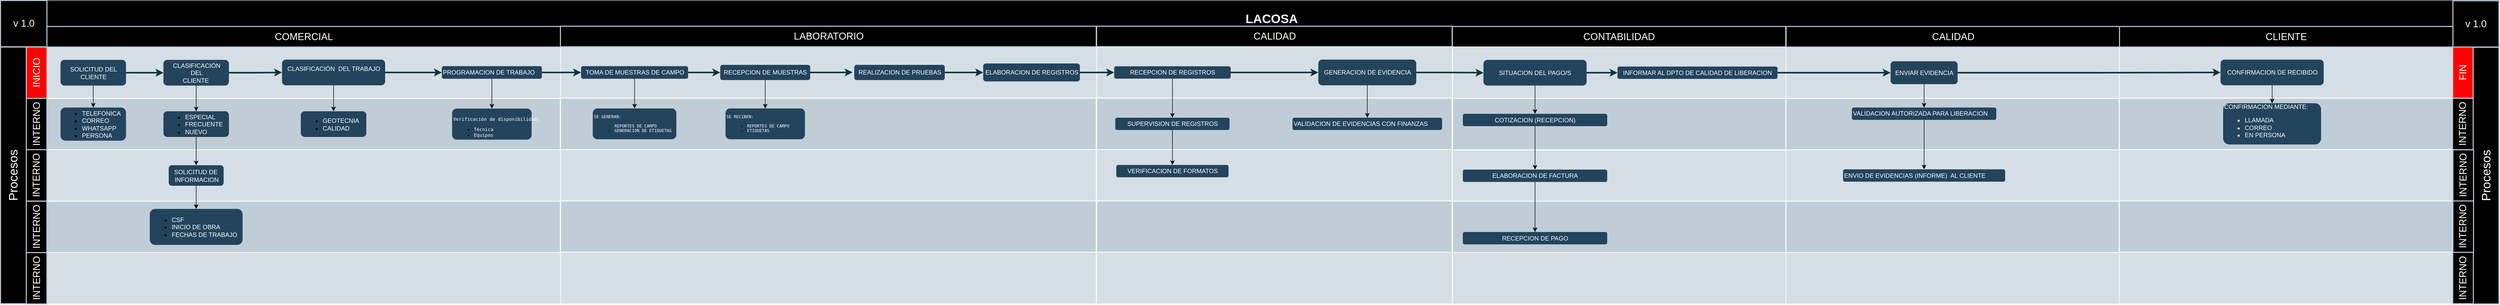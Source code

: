 <mxfile version="24.0.4" type="github">
  <diagram id="6a731a19-8d31-9384-78a2-239565b7b9f0" name="Page-1">
    <mxGraphModel dx="1434" dy="-55" grid="1" gridSize="10" guides="1" tooltips="1" connect="1" arrows="1" fold="1" page="1" pageScale="1" pageWidth="1169" pageHeight="827" background="none" math="0" shadow="0">
      <root>
        <mxCell id="0" />
        <mxCell id="1" parent="0" />
        <mxCell id="56" value="&lt;font color=&quot;#ffffff&quot;&gt;&lt;b&gt;LACOSA&lt;/b&gt;&lt;/font&gt;" style="strokeColor=#666666;fillColor=#000000;fontSize=24;strokeWidth=2;fontFamily=Helvetica;html=1;fontStyle=0;spacingBottom=8;spacingRight=0;spacingLeft=83;gradientColor=#000000;" parent="1" vertex="1">
          <mxGeometry x="154" y="840" width="4846" height="80" as="geometry" />
        </mxCell>
        <mxCell id="CCEBQAPcVM7Hi1YqzQTP-189" value="" style="group" parent="1" vertex="1" connectable="0">
          <mxGeometry x="2970" y="890.5" width="647.003" height="540" as="geometry" />
        </mxCell>
        <mxCell id="XTJKwg85AFcShDBnjpuE-149" value="CONTABILIDAD" style="strokeColor=#BAC8D3;fillColor=#000000;fontSize=19;strokeWidth=2;fontFamily=Helvetica;html=1;labelBackgroundColor=none;fontColor=#FFFFFF;" parent="CCEBQAPcVM7Hi1YqzQTP-189" vertex="1">
          <mxGeometry width="646.666" height="40" as="geometry" />
        </mxCell>
        <mxCell id="CCEBQAPcVM7Hi1YqzQTP-184" value="" style="strokeColor=#FFFFFF;fillColor=#BAC8D3;fontSize=18;strokeWidth=2;fontFamily=Helvetica;html=1;opacity=60;" parent="CCEBQAPcVM7Hi1YqzQTP-189" vertex="1">
          <mxGeometry x="0.003" y="240.5" width="647" height="100" as="geometry" />
        </mxCell>
        <mxCell id="CCEBQAPcVM7Hi1YqzQTP-185" value="" style="strokeColor=#FFFFFF;fillColor=#BAC8D3;fontSize=18;strokeWidth=2;fontFamily=Helvetica;html=1;opacity=90;" parent="CCEBQAPcVM7Hi1YqzQTP-189" vertex="1">
          <mxGeometry x="0.333" y="140" width="646.667" height="100" as="geometry" />
        </mxCell>
        <mxCell id="CCEBQAPcVM7Hi1YqzQTP-186" value="" style="strokeColor=#FFFFFF;fillColor=#BAC8D3;fontSize=18;strokeWidth=2;fontFamily=Helvetica;html=1;opacity=60;" parent="CCEBQAPcVM7Hi1YqzQTP-189" vertex="1">
          <mxGeometry x="0.333" y="40" width="646.667" height="100" as="geometry" />
        </mxCell>
        <mxCell id="CCEBQAPcVM7Hi1YqzQTP-187" value="" style="strokeColor=#FFFFFF;fillColor=#BAC8D3;fontSize=18;strokeWidth=2;fontFamily=Helvetica;html=1;opacity=90;" parent="CCEBQAPcVM7Hi1YqzQTP-189" vertex="1">
          <mxGeometry x="0.333" y="340" width="646.667" height="100" as="geometry" />
        </mxCell>
        <mxCell id="CCEBQAPcVM7Hi1YqzQTP-188" value="" style="strokeColor=#FFFFFF;fillColor=#BAC8D3;fontSize=18;strokeWidth=2;fontFamily=Helvetica;html=1;opacity=60;" parent="CCEBQAPcVM7Hi1YqzQTP-189" vertex="1">
          <mxGeometry x="0.333" y="440" width="646.667" height="100" as="geometry" />
        </mxCell>
        <mxCell id="XTJKwg85AFcShDBnjpuE-187" value="&lt;font color=&quot;#ffffff&quot;&gt;SITUACION DEL PAGO/S&lt;/font&gt;" style="rounded=1;fillColor=#23445D;strokeColor=none;strokeWidth=2;fontFamily=Helvetica;html=1;gradientColor=none;" parent="CCEBQAPcVM7Hi1YqzQTP-189" vertex="1">
          <mxGeometry x="60.33" y="65" width="200" height="50" as="geometry" />
        </mxCell>
        <mxCell id="XTJKwg85AFcShDBnjpuE-288" value="&lt;font color=&quot;#ffffff&quot;&gt;COTIZACION (RECEPCION)&lt;/font&gt;" style="rounded=1;fillColor=#23445D;strokeColor=none;strokeWidth=2;fontFamily=Helvetica;html=1;gradientColor=none;align=center;" parent="CCEBQAPcVM7Hi1YqzQTP-189" vertex="1">
          <mxGeometry x="20.33" y="170" width="280" height="24" as="geometry" />
        </mxCell>
        <mxCell id="XTJKwg85AFcShDBnjpuE-290" value="&lt;font color=&quot;#ffffff&quot;&gt;ELABORACION DE FACTURA&lt;/font&gt;" style="rounded=1;fillColor=#23445D;strokeColor=none;strokeWidth=2;fontFamily=Helvetica;html=1;gradientColor=none;align=center;" parent="CCEBQAPcVM7Hi1YqzQTP-189" vertex="1">
          <mxGeometry x="20.33" y="278.5" width="280" height="24" as="geometry" />
        </mxCell>
        <mxCell id="XTJKwg85AFcShDBnjpuE-293" value="&lt;font color=&quot;#ffffff&quot;&gt;RECEPCION DE PAGO&lt;/font&gt;" style="rounded=1;fillColor=#23445D;strokeColor=none;strokeWidth=2;fontFamily=Helvetica;html=1;gradientColor=none;align=center;" parent="CCEBQAPcVM7Hi1YqzQTP-189" vertex="1">
          <mxGeometry x="20.33" y="400" width="280" height="24" as="geometry" />
        </mxCell>
        <mxCell id="XTJKwg85AFcShDBnjpuE-296" value="&lt;font color=&quot;#ffffff&quot;&gt;INFORMAR AL DPTO DE CALIDAD DE LIBERACION&lt;/font&gt;" style="rounded=1;fillColor=#23445D;strokeColor=none;strokeWidth=2;fontFamily=Helvetica;html=1;gradientColor=none;align=center;" parent="CCEBQAPcVM7Hi1YqzQTP-189" vertex="1">
          <mxGeometry x="320.33" y="78" width="310.33" height="24" as="geometry" />
        </mxCell>
        <mxCell id="XTJKwg85AFcShDBnjpuE-289" value="" style="edgeStyle=orthogonalEdgeStyle;rounded=0;orthogonalLoop=1;jettySize=auto;html=1;" parent="CCEBQAPcVM7Hi1YqzQTP-189" source="XTJKwg85AFcShDBnjpuE-187" target="XTJKwg85AFcShDBnjpuE-288" edge="1">
          <mxGeometry relative="1" as="geometry" />
        </mxCell>
        <mxCell id="XTJKwg85AFcShDBnjpuE-291" value="" style="edgeStyle=orthogonalEdgeStyle;rounded=0;orthogonalLoop=1;jettySize=auto;html=1;" parent="CCEBQAPcVM7Hi1YqzQTP-189" source="XTJKwg85AFcShDBnjpuE-288" target="XTJKwg85AFcShDBnjpuE-290" edge="1">
          <mxGeometry relative="1" as="geometry" />
        </mxCell>
        <mxCell id="XTJKwg85AFcShDBnjpuE-295" value="" style="edgeStyle=orthogonalEdgeStyle;rounded=0;orthogonalLoop=1;jettySize=auto;html=1;" parent="CCEBQAPcVM7Hi1YqzQTP-189" source="XTJKwg85AFcShDBnjpuE-290" target="XTJKwg85AFcShDBnjpuE-293" edge="1">
          <mxGeometry relative="1" as="geometry" />
        </mxCell>
        <mxCell id="CCEBQAPcVM7Hi1YqzQTP-191" value="" style="edgeStyle=elbowEdgeStyle;elbow=horizontal;strokeWidth=3;strokeColor=#0C343D;fontFamily=Helvetica;html=1;exitX=1;exitY=0.5;exitDx=0;exitDy=0;entryX=0;entryY=0.5;entryDx=0;entryDy=0;" parent="CCEBQAPcVM7Hi1YqzQTP-189" source="XTJKwg85AFcShDBnjpuE-187" target="XTJKwg85AFcShDBnjpuE-296" edge="1">
          <mxGeometry x="-4500.554" y="-989.5" width="131.973" height="100" as="geometry">
            <mxPoint x="757.33" y="340.5" as="sourcePoint" />
            <mxPoint x="1057.33" y="340.5" as="targetPoint" />
          </mxGeometry>
        </mxCell>
        <mxCell id="CCEBQAPcVM7Hi1YqzQTP-172" value="" style="group" parent="1" vertex="1" connectable="0">
          <mxGeometry x="2280" y="890" width="690" height="540" as="geometry" />
        </mxCell>
        <mxCell id="143" value="CALIDAD" style="strokeColor=#BAC8D3;fillColor=#000000;fontSize=19;strokeWidth=2;fontFamily=Helvetica;html=1;labelBackgroundColor=none;fontColor=#FFFFFF;" parent="CCEBQAPcVM7Hi1YqzQTP-172" vertex="1">
          <mxGeometry width="689.642" height="40" as="geometry" />
        </mxCell>
        <mxCell id="CCEBQAPcVM7Hi1YqzQTP-167" value="" style="strokeColor=#FFFFFF;fillColor=#BAC8D3;fontSize=18;strokeWidth=2;fontFamily=Helvetica;html=1;opacity=60;" parent="CCEBQAPcVM7Hi1YqzQTP-172" vertex="1">
          <mxGeometry x="0.002" y="40" width="689.998" height="100" as="geometry" />
        </mxCell>
        <mxCell id="CCEBQAPcVM7Hi1YqzQTP-168" value="" style="strokeColor=#FFFFFF;fillColor=#BAC8D3;fontSize=18;strokeWidth=2;fontFamily=Helvetica;html=1;opacity=90;" parent="CCEBQAPcVM7Hi1YqzQTP-172" vertex="1">
          <mxGeometry x="0.002" y="140" width="689.642" height="100" as="geometry" />
        </mxCell>
        <mxCell id="CCEBQAPcVM7Hi1YqzQTP-169" value="" style="strokeColor=#FFFFFF;fillColor=#BAC8D3;fontSize=18;strokeWidth=2;fontFamily=Helvetica;html=1;opacity=60;" parent="CCEBQAPcVM7Hi1YqzQTP-172" vertex="1">
          <mxGeometry x="0.002" y="240" width="689.642" height="100" as="geometry" />
        </mxCell>
        <mxCell id="CCEBQAPcVM7Hi1YqzQTP-170" value="" style="strokeColor=#FFFFFF;fillColor=#BAC8D3;fontSize=18;strokeWidth=2;fontFamily=Helvetica;html=1;opacity=90;" parent="CCEBQAPcVM7Hi1YqzQTP-172" vertex="1">
          <mxGeometry x="0.002" y="340" width="689.642" height="100" as="geometry" />
        </mxCell>
        <mxCell id="CCEBQAPcVM7Hi1YqzQTP-171" value="" style="strokeColor=#FFFFFF;fillColor=#BAC8D3;fontSize=18;strokeWidth=2;fontFamily=Helvetica;html=1;opacity=60;" parent="CCEBQAPcVM7Hi1YqzQTP-172" vertex="1">
          <mxGeometry x="0.002" y="440" width="689.642" height="100" as="geometry" />
        </mxCell>
        <mxCell id="CCEBQAPcVM7Hi1YqzQTP-181" value="" style="edgeStyle=orthogonalEdgeStyle;rounded=0;orthogonalLoop=1;jettySize=auto;html=1;" parent="CCEBQAPcVM7Hi1YqzQTP-172" source="XTJKwg85AFcShDBnjpuE-276" target="XTJKwg85AFcShDBnjpuE-278" edge="1">
          <mxGeometry relative="1" as="geometry" />
        </mxCell>
        <mxCell id="XTJKwg85AFcShDBnjpuE-276" value="&lt;font color=&quot;#ffffff&quot;&gt;RECEPCION DE REGISTROS&lt;/font&gt;" style="rounded=1;fillColor=#23445D;strokeColor=none;strokeWidth=2;fontFamily=Helvetica;html=1;gradientColor=none;align=center;" parent="CCEBQAPcVM7Hi1YqzQTP-172" vertex="1">
          <mxGeometry x="34.06" y="78" width="225.94" height="24" as="geometry" />
        </mxCell>
        <mxCell id="CCEBQAPcVM7Hi1YqzQTP-182" value="" style="edgeStyle=orthogonalEdgeStyle;rounded=0;orthogonalLoop=1;jettySize=auto;html=1;" parent="CCEBQAPcVM7Hi1YqzQTP-172" source="XTJKwg85AFcShDBnjpuE-278" target="XTJKwg85AFcShDBnjpuE-281" edge="1">
          <mxGeometry relative="1" as="geometry" />
        </mxCell>
        <mxCell id="XTJKwg85AFcShDBnjpuE-278" value="&lt;font color=&quot;#ffffff&quot;&gt;SUPERVISION DE REGISTROS&lt;/font&gt;" style="rounded=1;fillColor=#23445D;strokeColor=none;strokeWidth=2;fontFamily=Helvetica;html=1;gradientColor=none;align=center;" parent="CCEBQAPcVM7Hi1YqzQTP-172" vertex="1">
          <mxGeometry x="36.24" y="178" width="221.57" height="24" as="geometry" />
        </mxCell>
        <mxCell id="XTJKwg85AFcShDBnjpuE-281" value="&lt;font color=&quot;#ffffff&quot;&gt;VERIFICACION DE FORMATOS&lt;/font&gt;" style="rounded=1;fillColor=#23445D;strokeColor=none;strokeWidth=2;fontFamily=Helvetica;html=1;gradientColor=none;align=center;" parent="CCEBQAPcVM7Hi1YqzQTP-172" vertex="1">
          <mxGeometry x="38.16" y="270" width="217.74" height="24" as="geometry" />
        </mxCell>
        <mxCell id="CCEBQAPcVM7Hi1YqzQTP-179" value="" style="edgeStyle=orthogonalEdgeStyle;rounded=0;orthogonalLoop=1;jettySize=auto;html=1;" parent="CCEBQAPcVM7Hi1YqzQTP-172" source="XTJKwg85AFcShDBnjpuE-186" target="XTJKwg85AFcShDBnjpuE-287" edge="1">
          <mxGeometry relative="1" as="geometry" />
        </mxCell>
        <mxCell id="XTJKwg85AFcShDBnjpuE-186" value="&lt;font color=&quot;#ffffff&quot;&gt;GENERACION DE EVIDENCIA&lt;/font&gt;" style="rounded=1;fillColor=#23445D;strokeColor=none;strokeWidth=2;fontFamily=Helvetica;html=1;gradientColor=none;" parent="CCEBQAPcVM7Hi1YqzQTP-172" vertex="1">
          <mxGeometry x="430" y="65" width="190" height="50" as="geometry" />
        </mxCell>
        <mxCell id="XTJKwg85AFcShDBnjpuE-287" value="&lt;font color=&quot;#ffffff&quot;&gt;VALIDACION DE EVIDENCIAS CON FINANZAS&lt;/font&gt;" style="rounded=1;fillColor=#23445D;strokeColor=none;strokeWidth=2;fontFamily=Helvetica;html=1;gradientColor=none;align=left;" parent="CCEBQAPcVM7Hi1YqzQTP-172" vertex="1">
          <mxGeometry x="380" y="178" width="290" height="24" as="geometry" />
        </mxCell>
        <mxCell id="CCEBQAPcVM7Hi1YqzQTP-183" value="" style="edgeStyle=elbowEdgeStyle;elbow=horizontal;strokeWidth=3;strokeColor=#0C343D;fontFamily=Helvetica;html=1;entryX=0;entryY=0.5;entryDx=0;entryDy=0;exitX=1;exitY=0.5;exitDx=0;exitDy=0;" parent="CCEBQAPcVM7Hi1YqzQTP-172" source="XTJKwg85AFcShDBnjpuE-276" target="XTJKwg85AFcShDBnjpuE-186" edge="1">
          <mxGeometry x="-2761.551" y="-1840.5" width="131.973" height="100" as="geometry">
            <mxPoint x="-160" y="320" as="sourcePoint" />
            <mxPoint x="-50" y="320" as="targetPoint" />
          </mxGeometry>
        </mxCell>
        <mxCell id="CCEBQAPcVM7Hi1YqzQTP-153" value="" style="group" parent="1" vertex="1" connectable="0">
          <mxGeometry x="1240" y="890" width="1050" height="540" as="geometry" />
        </mxCell>
        <mxCell id="75" value="" style="strokeColor=#FFFFFF;fillColor=#BAC8D3;fontSize=18;strokeWidth=2;fontFamily=Helvetica;html=1;opacity=60;" parent="CCEBQAPcVM7Hi1YqzQTP-153" vertex="1">
          <mxGeometry x="0.002" y="40" width="1039.862" height="100" as="geometry" />
        </mxCell>
        <mxCell id="76" value="" style="strokeColor=#FFFFFF;fillColor=#BAC8D3;fontSize=18;strokeWidth=2;fontFamily=Helvetica;html=1;opacity=90;" parent="CCEBQAPcVM7Hi1YqzQTP-153" vertex="1">
          <mxGeometry x="0.002" y="140" width="1039.326" height="100" as="geometry" />
        </mxCell>
        <mxCell id="77" value="" style="strokeColor=#FFFFFF;fillColor=#BAC8D3;fontSize=18;strokeWidth=2;fontFamily=Helvetica;html=1;opacity=60;" parent="CCEBQAPcVM7Hi1YqzQTP-153" vertex="1">
          <mxGeometry x="0.002" y="240" width="1039.326" height="100" as="geometry" />
        </mxCell>
        <mxCell id="78" value="" style="strokeColor=#FFFFFF;fillColor=#BAC8D3;fontSize=18;strokeWidth=2;fontFamily=Helvetica;html=1;opacity=90;" parent="CCEBQAPcVM7Hi1YqzQTP-153" vertex="1">
          <mxGeometry x="0.002" y="340" width="1039.326" height="100" as="geometry" />
        </mxCell>
        <mxCell id="79" value="" style="strokeColor=#FFFFFF;fillColor=#BAC8D3;fontSize=18;strokeWidth=2;fontFamily=Helvetica;html=1;opacity=60;" parent="CCEBQAPcVM7Hi1YqzQTP-153" vertex="1">
          <mxGeometry x="0.002" y="440" width="1039.326" height="100" as="geometry" />
        </mxCell>
        <mxCell id="142" value="LABORATORIO" style="strokeColor=#BAC8D3;fillColor=#000000;fontSize=19;strokeWidth=2;fontFamily=Helvetica;html=1;labelBackgroundColor=none;fontColor=#FFFFFF;" parent="CCEBQAPcVM7Hi1YqzQTP-153" vertex="1">
          <mxGeometry width="1039.324" height="40" as="geometry" />
        </mxCell>
        <mxCell id="XTJKwg85AFcShDBnjpuE-185" value="&lt;font color=&quot;#ffffff&quot;&gt;ELABORACION DE REGISTROS&lt;/font&gt;" style="rounded=1;fillColor=#23445D;strokeColor=none;strokeWidth=2;fontFamily=Helvetica;html=1;gradientColor=none;" parent="CCEBQAPcVM7Hi1YqzQTP-153" vertex="1">
          <mxGeometry x="820" y="72.5" width="187.52" height="35" as="geometry" />
        </mxCell>
        <mxCell id="XTJKwg85AFcShDBnjpuE-256" value="&lt;font color=&quot;#ffffff&quot;&gt;TOMA DE MUESTRAS DE CAMPO&lt;/font&gt;" style="rounded=1;fillColor=#23445D;strokeColor=none;strokeWidth=2;fontFamily=Helvetica;html=1;gradientColor=none;align=center;" parent="CCEBQAPcVM7Hi1YqzQTP-153" vertex="1">
          <mxGeometry x="40" y="77.75" width="207.59" height="24.5" as="geometry" />
        </mxCell>
        <mxCell id="XTJKwg85AFcShDBnjpuE-258" value="&lt;pre style=&quot;font-size: 8px;&quot;&gt;&lt;div&gt;&lt;font color=&quot;#ffffff&quot;&gt;SE GENERAN:&lt;/font&gt;&lt;/div&gt;&lt;ul&gt;&lt;li&gt;&lt;font color=&quot;#ffffff&quot;&gt;REPORTES DE CAMPO&lt;/font&gt;&lt;/li&gt;&lt;li&gt;&lt;font color=&quot;#ffffff&quot;&gt;GENERACION DE ETIQUETAS&lt;/font&gt;&lt;/li&gt;&lt;/ul&gt;&lt;/pre&gt;" style="rounded=1;fillColor=#23445D;strokeColor=none;strokeWidth=2;fontFamily=Helvetica;html=1;gradientColor=none;align=left;" parent="CCEBQAPcVM7Hi1YqzQTP-153" vertex="1">
          <mxGeometry x="62.71" y="160" width="162.16" height="60" as="geometry" />
        </mxCell>
        <mxCell id="XTJKwg85AFcShDBnjpuE-269" value="" style="edgeStyle=orthogonalEdgeStyle;rounded=0;orthogonalLoop=1;jettySize=auto;html=1;" parent="CCEBQAPcVM7Hi1YqzQTP-153" source="XTJKwg85AFcShDBnjpuE-256" target="XTJKwg85AFcShDBnjpuE-258" edge="1">
          <mxGeometry relative="1" as="geometry" />
        </mxCell>
        <mxCell id="CCEBQAPcVM7Hi1YqzQTP-160" value="" style="edgeStyle=orthogonalEdgeStyle;rounded=0;orthogonalLoop=1;jettySize=auto;html=1;entryX=0.5;entryY=0;entryDx=0;entryDy=0;" parent="CCEBQAPcVM7Hi1YqzQTP-153" source="XTJKwg85AFcShDBnjpuE-272" target="CCEBQAPcVM7Hi1YqzQTP-165" edge="1">
          <mxGeometry relative="1" as="geometry">
            <mxPoint x="334.066" y="180" as="targetPoint" />
          </mxGeometry>
        </mxCell>
        <mxCell id="XTJKwg85AFcShDBnjpuE-272" value="&lt;font color=&quot;#ffffff&quot;&gt;RECEPCION DE MUESTRAS&lt;/font&gt;" style="rounded=1;fillColor=#23445D;strokeColor=none;strokeWidth=2;fontFamily=Helvetica;html=1;gradientColor=none;align=center;" parent="CCEBQAPcVM7Hi1YqzQTP-153" vertex="1">
          <mxGeometry x="310" y="75.25" width="174.46" height="29.5" as="geometry" />
        </mxCell>
        <mxCell id="CCEBQAPcVM7Hi1YqzQTP-157" value="" style="edgeStyle=elbowEdgeStyle;elbow=horizontal;strokeWidth=3;strokeColor=#0C343D;fontFamily=Helvetica;html=1;entryX=0;entryY=0.5;entryDx=0;entryDy=0;exitX=1;exitY=0.5;exitDx=0;exitDy=0;" parent="CCEBQAPcVM7Hi1YqzQTP-153" source="XTJKwg85AFcShDBnjpuE-256" target="XTJKwg85AFcShDBnjpuE-272" edge="1">
          <mxGeometry x="-2131.164" y="-1840.5" width="163.373" height="100" as="geometry">
            <mxPoint x="235.207" y="120" as="sourcePoint" />
            <mxPoint x="371.38" y="120" as="targetPoint" />
          </mxGeometry>
        </mxCell>
        <mxCell id="CCEBQAPcVM7Hi1YqzQTP-159" value="&lt;font color=&quot;#ffffff&quot;&gt;REALIZACION DE PRUEBAS&lt;/font&gt;" style="rounded=1;fillColor=#23445D;strokeColor=none;strokeWidth=2;fontFamily=Helvetica;html=1;gradientColor=none;align=center;" parent="CCEBQAPcVM7Hi1YqzQTP-153" vertex="1">
          <mxGeometry x="570" y="75.25" width="175.49" height="29.5" as="geometry" />
        </mxCell>
        <mxCell id="CCEBQAPcVM7Hi1YqzQTP-163" value="" style="edgeStyle=elbowEdgeStyle;elbow=horizontal;strokeWidth=3;strokeColor=#0C343D;fontFamily=Helvetica;html=1;exitX=1;exitY=0.5;exitDx=0;exitDy=0;entryX=-0.019;entryY=0.496;entryDx=0;entryDy=0;entryPerimeter=0;" parent="CCEBQAPcVM7Hi1YqzQTP-153" source="XTJKwg85AFcShDBnjpuE-272" target="CCEBQAPcVM7Hi1YqzQTP-159" edge="1">
          <mxGeometry x="-2424.889" y="-2730.5" width="108.058" height="100" as="geometry">
            <mxPoint x="438.798" y="115" as="sourcePoint" />
            <mxPoint x="484.65" y="115" as="targetPoint" />
          </mxGeometry>
        </mxCell>
        <mxCell id="CCEBQAPcVM7Hi1YqzQTP-164" value="" style="edgeStyle=elbowEdgeStyle;elbow=horizontal;strokeWidth=3;strokeColor=#0C343D;fontFamily=Helvetica;html=1;exitX=1;exitY=0.5;exitDx=0;exitDy=0;entryX=0;entryY=0.5;entryDx=0;entryDy=0;" parent="CCEBQAPcVM7Hi1YqzQTP-153" source="CCEBQAPcVM7Hi1YqzQTP-159" target="XTJKwg85AFcShDBnjpuE-185" edge="1">
          <mxGeometry x="-2424.889" y="-2730.5" width="108.058" height="100" as="geometry">
            <mxPoint x="843.354" y="269.72" as="sourcePoint" />
            <mxPoint x="655.032" y="90" as="targetPoint" />
          </mxGeometry>
        </mxCell>
        <mxCell id="CCEBQAPcVM7Hi1YqzQTP-165" value="&lt;pre style=&quot;font-size: 8px;&quot;&gt;&lt;div&gt;&lt;font color=&quot;#ffffff&quot;&gt;SE RECIBEN:&lt;/font&gt;&lt;/div&gt;&lt;ul&gt;&lt;li&gt;&lt;font color=&quot;#ffffff&quot;&gt;REPORTES DE CAMPO&lt;/font&gt;&lt;/li&gt;&lt;li&gt;&lt;font color=&quot;#ffffff&quot;&gt;ETIQUETAS&lt;/font&gt;&lt;/li&gt;&lt;/ul&gt;&lt;/pre&gt;" style="rounded=1;fillColor=#23445D;strokeColor=none;strokeWidth=2;fontFamily=Helvetica;html=1;gradientColor=none;align=left;" parent="CCEBQAPcVM7Hi1YqzQTP-153" vertex="1">
          <mxGeometry x="320.22" y="160" width="154.02" height="60" as="geometry" />
        </mxCell>
        <mxCell id="CCEBQAPcVM7Hi1YqzQTP-144" value="" style="group" parent="1" vertex="1" connectable="0">
          <mxGeometry x="244" y="890.5" width="996" height="540" as="geometry" />
        </mxCell>
        <mxCell id="68" value="" style="strokeColor=#FFFFFF;fillColor=#BAC8D3;fontSize=18;strokeWidth=2;fontFamily=Helvetica;html=1;opacity=60;" parent="CCEBQAPcVM7Hi1YqzQTP-144" vertex="1">
          <mxGeometry y="40" width="996" height="100" as="geometry" />
        </mxCell>
        <mxCell id="69" value="" style="strokeColor=#FFFFFF;fillColor=#BAC8D3;fontSize=18;strokeWidth=2;fontFamily=Helvetica;html=1;opacity=90;" parent="CCEBQAPcVM7Hi1YqzQTP-144" vertex="1">
          <mxGeometry y="140" width="996" height="100" as="geometry" />
        </mxCell>
        <mxCell id="70" value="" style="strokeColor=#FFFFFF;fillColor=#BAC8D3;fontSize=18;strokeWidth=2;fontFamily=Helvetica;html=1;opacity=60;" parent="CCEBQAPcVM7Hi1YqzQTP-144" vertex="1">
          <mxGeometry y="240" width="996" height="100" as="geometry" />
        </mxCell>
        <mxCell id="71" value="" style="strokeColor=#FFFFFF;fillColor=#BAC8D3;fontSize=18;strokeWidth=2;fontFamily=Helvetica;html=1;opacity=90;" parent="CCEBQAPcVM7Hi1YqzQTP-144" vertex="1">
          <mxGeometry y="340" width="996" height="100" as="geometry" />
        </mxCell>
        <mxCell id="72" value="" style="strokeColor=#FFFFFF;fillColor=#BAC8D3;fontSize=18;strokeWidth=2;fontFamily=Helvetica;html=1;opacity=60;" parent="CCEBQAPcVM7Hi1YqzQTP-144" vertex="1">
          <mxGeometry y="440" width="996" height="100" as="geometry" />
        </mxCell>
        <mxCell id="141" value="COMERCIAL" style="strokeColor=#BAC8D3;fillColor=#000000;fontSize=19;strokeWidth=2;fontFamily=Helvetica;html=1;labelBackgroundColor=none;fontColor=#FFFFFF;fillStyle=solid;" parent="CCEBQAPcVM7Hi1YqzQTP-144" vertex="1">
          <mxGeometry width="995.998" height="40" as="geometry" />
        </mxCell>
        <mxCell id="CCEBQAPcVM7Hi1YqzQTP-152" value="" style="edgeStyle=orthogonalEdgeStyle;rounded=0;orthogonalLoop=1;jettySize=auto;html=1;" parent="CCEBQAPcVM7Hi1YqzQTP-144" source="XTJKwg85AFcShDBnjpuE-250" target="XTJKwg85AFcShDBnjpuE-252" edge="1">
          <mxGeometry relative="1" as="geometry" />
        </mxCell>
        <mxCell id="XTJKwg85AFcShDBnjpuE-250" value="&lt;font color=&quot;#ffffff&quot;&gt;PROGRAMACION DE TRABAJO&lt;/font&gt;" style="rounded=1;fillColor=#23445D;strokeColor=none;strokeWidth=2;fontFamily=Helvetica;html=1;gradientColor=none;align=left;" parent="CCEBQAPcVM7Hi1YqzQTP-144" vertex="1">
          <mxGeometry x="766" y="77.25" width="194" height="24.5" as="geometry" />
        </mxCell>
        <mxCell id="XTJKwg85AFcShDBnjpuE-252" value="&lt;pre style=&quot;font-size: 9px;&quot;&gt;&lt;span style=&quot;color: rgb(255, 255, 255); background-color: initial;&quot;&gt;&lt;font style=&quot;font-size: 9px;&quot;&gt;&lt;br&gt;&lt;/font&gt;&lt;/span&gt;&lt;font style=&quot;font-size: 9px;&quot;&gt;&lt;span style=&quot;color: rgb(255, 255, 255); background-color: initial;&quot;&gt;Verificación de disponibilidad:&lt;/span&gt;&lt;/font&gt;&lt;ul style=&quot;&quot;&gt;&lt;li style=&quot;&quot;&gt;&lt;font style=&quot;font-size: 9px;&quot; color=&quot;#ffffff&quot;&gt;Técnica&lt;/font&gt;&lt;/li&gt;&lt;li style=&quot;&quot;&gt;&lt;font style=&quot;font-size: 9px;&quot; color=&quot;#ffffff&quot;&gt;Equipos&lt;/font&gt;&lt;/li&gt;&lt;/ul&gt;&lt;/pre&gt;" style="rounded=1;fillColor=#23445D;strokeColor=none;strokeWidth=2;fontFamily=Helvetica;html=1;gradientColor=none;align=left;" parent="CCEBQAPcVM7Hi1YqzQTP-144" vertex="1">
          <mxGeometry x="785.87" y="159.75" width="154.25" height="60.5" as="geometry" />
        </mxCell>
        <mxCell id="CCEBQAPcVM7Hi1YqzQTP-150" value="" style="edgeStyle=orthogonalEdgeStyle;rounded=0;orthogonalLoop=1;jettySize=auto;html=1;" parent="CCEBQAPcVM7Hi1YqzQTP-144" source="XTJKwg85AFcShDBnjpuE-174" target="CCEBQAPcVM7Hi1YqzQTP-149" edge="1">
          <mxGeometry relative="1" as="geometry" />
        </mxCell>
        <mxCell id="XTJKwg85AFcShDBnjpuE-174" value="&lt;font color=&quot;#ffffff&quot;&gt;CLASIFICACIÓN&amp;nbsp; DEL TRABAJO&lt;br&gt;&lt;br&gt;&lt;/font&gt;" style="rounded=1;fillColor=#23445D;strokeColor=none;strokeWidth=2;fontFamily=Helvetica;html=1;gradientColor=none;" parent="CCEBQAPcVM7Hi1YqzQTP-144" vertex="1">
          <mxGeometry x="456" y="64.5" width="200" height="50" as="geometry" />
        </mxCell>
        <mxCell id="CCEBQAPcVM7Hi1YqzQTP-147" value="" style="edgeStyle=elbowEdgeStyle;elbow=horizontal;strokeWidth=3;strokeColor=#0C343D;fontFamily=Helvetica;html=1;entryX=0;entryY=0.5;entryDx=0;entryDy=0;exitX=1;exitY=0.5;exitDx=0;exitDy=0;" parent="CCEBQAPcVM7Hi1YqzQTP-144" source="XTJKwg85AFcShDBnjpuE-174" target="XTJKwg85AFcShDBnjpuE-250" edge="1">
          <mxGeometry x="-237.551" y="-60" width="131.973" height="100" as="geometry">
            <mxPoint x="616" y="120.5" as="sourcePoint" />
            <mxPoint x="659" y="119.5" as="targetPoint" />
          </mxGeometry>
        </mxCell>
        <mxCell id="CCEBQAPcVM7Hi1YqzQTP-149" value="&lt;ul&gt;&lt;li&gt;&lt;font color=&quot;#ffffff&quot;&gt;GEOTECNIA&lt;/font&gt;&lt;/li&gt;&lt;li&gt;&lt;font color=&quot;#ffffff&quot;&gt;CALIDAD&lt;/font&gt;&lt;/li&gt;&lt;/ul&gt;" style="rounded=1;fillColor=#23445D;strokeColor=none;strokeWidth=2;fontFamily=Helvetica;html=1;gradientColor=none;align=left;" parent="CCEBQAPcVM7Hi1YqzQTP-144" vertex="1">
          <mxGeometry x="492.505" y="165" width="127" height="50" as="geometry" />
        </mxCell>
        <mxCell id="XTJKwg85AFcShDBnjpuE-247" value="&lt;ul&gt;&lt;li&gt;&lt;font color=&quot;#ffffff&quot;&gt;CSF&lt;/font&gt;&lt;/li&gt;&lt;li&gt;&lt;font color=&quot;#ffffff&quot;&gt;INICIO DE OBRA&lt;/font&gt;&lt;/li&gt;&lt;li&gt;&lt;font color=&quot;#ffffff&quot;&gt;FECHAS DE TRABAJO&lt;/font&gt;&lt;/li&gt;&lt;/ul&gt;" style="rounded=1;fillColor=#23445D;strokeColor=none;strokeWidth=2;fontFamily=Helvetica;html=1;gradientColor=none;align=left;" parent="CCEBQAPcVM7Hi1YqzQTP-144" vertex="1">
          <mxGeometry x="199.5" y="355" width="180" height="70" as="geometry" />
        </mxCell>
        <mxCell id="XTJKwg85AFcShDBnjpuE-244" value="&lt;font color=&quot;#ffffff&quot;&gt;SOLICITUD DE&amp;nbsp;&lt;/font&gt;&lt;div&gt;&lt;font color=&quot;#ffffff&quot;&gt;INFORMACION&lt;/font&gt;&lt;/div&gt;" style="rounded=1;fillColor=#23445D;strokeColor=none;strokeWidth=2;fontFamily=Helvetica;html=1;gradientColor=none;" parent="CCEBQAPcVM7Hi1YqzQTP-144" vertex="1">
          <mxGeometry x="236.25" y="270" width="106.5" height="40" as="geometry" />
        </mxCell>
        <mxCell id="XTJKwg85AFcShDBnjpuE-249" value="" style="edgeStyle=orthogonalEdgeStyle;rounded=0;orthogonalLoop=1;jettySize=auto;html=1;" parent="CCEBQAPcVM7Hi1YqzQTP-144" source="XTJKwg85AFcShDBnjpuE-244" target="XTJKwg85AFcShDBnjpuE-247" edge="1">
          <mxGeometry relative="1" as="geometry" />
        </mxCell>
        <mxCell id="CCEBQAPcVM7Hi1YqzQTP-151" value="" style="edgeStyle=orthogonalEdgeStyle;rounded=0;orthogonalLoop=1;jettySize=auto;html=1;" parent="CCEBQAPcVM7Hi1YqzQTP-144" source="XTJKwg85AFcShDBnjpuE-242" target="XTJKwg85AFcShDBnjpuE-244" edge="1">
          <mxGeometry relative="1" as="geometry" />
        </mxCell>
        <mxCell id="XTJKwg85AFcShDBnjpuE-242" value="&lt;ul&gt;&lt;li&gt;&lt;font color=&quot;#ffffff&quot;&gt;ESPECIAL&lt;/font&gt;&lt;/li&gt;&lt;li&gt;&lt;font color=&quot;#ffffff&quot;&gt;FRECUENTE&lt;/font&gt;&lt;/li&gt;&lt;li&gt;&lt;font color=&quot;#ffffff&quot;&gt;NUEVO&lt;/font&gt;&lt;/li&gt;&lt;/ul&gt;" style="rounded=1;fillColor=#23445D;strokeColor=none;strokeWidth=2;fontFamily=Helvetica;html=1;gradientColor=none;align=left;" parent="CCEBQAPcVM7Hi1YqzQTP-144" vertex="1">
          <mxGeometry x="226.005" y="165" width="127" height="50" as="geometry" />
        </mxCell>
        <mxCell id="57" value="Procesos" style="strokeColor=#BAC8D3;fillColor=#000000;fontSize=24;strokeWidth=2;horizontal=0;fontFamily=Helvetica;html=1;fontColor=#FFFFFF;fontStyle=0" parent="1" vertex="1">
          <mxGeometry x="154" y="930.5" width="50" height="499.5" as="geometry" />
        </mxCell>
        <mxCell id="58" value="INICIO" style="strokeColor=#BAC8D3;fillColor=#FF0000;fontSize=19;strokeWidth=2;horizontal=0;fontFamily=Helvetica;html=1;labelBackgroundColor=none;fontColor=#FFFFFF;" parent="1" vertex="1">
          <mxGeometry x="204" y="930.5" width="40" height="100" as="geometry" />
        </mxCell>
        <mxCell id="59" value="v 1.0" style="strokeColor=#BAC8D3;fillColor=#000000;fontSize=19;strokeWidth=2;fontFamily=Helvetica;html=1;labelBackgroundColor=none;fontColor=#FFFFFF;fillStyle=solid;" parent="1" vertex="1">
          <mxGeometry x="154" y="840" width="90" height="90" as="geometry" />
        </mxCell>
        <mxCell id="60" value="INTERNO" style="strokeColor=#BAC8D3;fillColor=#000000;fontSize=19;strokeWidth=2;horizontal=0;fontFamily=Helvetica;html=1;labelBackgroundColor=none;fontColor=#FFFFFF;fillStyle=solid;" parent="1" vertex="1">
          <mxGeometry x="204" y="1030.5" width="40" height="100" as="geometry" />
        </mxCell>
        <mxCell id="61" value="INTERNO" style="strokeColor=#BAC8D3;fillColor=#000000;fontSize=19;strokeWidth=2;horizontal=0;fontFamily=Helvetica;html=1;labelBackgroundColor=none;fontColor=#FFFFFF;fillStyle=solid;" parent="1" vertex="1">
          <mxGeometry x="204" y="1130.25" width="40" height="100" as="geometry" />
        </mxCell>
        <mxCell id="89" style="edgeStyle=orthogonalEdgeStyle;rounded=1;jumpStyle=none;html=1;entryX=0;entryY=0.5;labelBackgroundColor=#ffffff;startArrow=none;startFill=0;endArrow=classic;jettySize=auto;orthogonalLoop=1;strokeColor=#0C343D;strokeWidth=3;fontFamily=Helvetica;fontSize=11;fontColor=#000000;" parent="1" source="69" edge="1">
          <mxGeometry relative="1" as="geometry">
            <Array as="points">
              <mxPoint x="549" y="1131" />
            </Array>
            <mxPoint x="524.395" y="1016" as="sourcePoint" />
            <mxPoint x="605.354" y="1130.5" as="targetPoint" />
          </mxGeometry>
        </mxCell>
        <mxCell id="XTJKwg85AFcShDBnjpuE-243" value="" style="edgeStyle=orthogonalEdgeStyle;rounded=0;orthogonalLoop=1;jettySize=auto;html=1;" parent="1" source="90" target="XTJKwg85AFcShDBnjpuE-241" edge="1">
          <mxGeometry relative="1" as="geometry" />
        </mxCell>
        <mxCell id="90" value="&lt;font color=&quot;#ffffff&quot;&gt;SOLICITUD DEL &lt;br&gt;CLIENTE&lt;/font&gt;" style="rounded=1;fillColor=#23445D;strokeColor=none;strokeWidth=2;fontFamily=Helvetica;html=1;gradientColor=none;" parent="1" vertex="1">
          <mxGeometry x="270.395" y="955.5" width="127" height="50" as="geometry" />
        </mxCell>
        <mxCell id="XTJKwg85AFcShDBnjpuE-245" value="" style="edgeStyle=orthogonalEdgeStyle;rounded=0;orthogonalLoop=1;jettySize=auto;html=1;" parent="1" source="XTJKwg85AFcShDBnjpuE-173" target="XTJKwg85AFcShDBnjpuE-242" edge="1">
          <mxGeometry relative="1" as="geometry" />
        </mxCell>
        <mxCell id="XTJKwg85AFcShDBnjpuE-173" value="&lt;font color=&quot;#ffffff&quot;&gt;CLASIFICACIÓN&lt;br&gt;DEL&lt;br&gt;CLIENTE&amp;nbsp;&lt;/font&gt;" style="rounded=1;fillColor=#23445D;strokeColor=none;strokeWidth=2;fontFamily=Helvetica;html=1;gradientColor=none;" parent="1" vertex="1">
          <mxGeometry x="470.005" y="955.5" width="127" height="50" as="geometry" />
        </mxCell>
        <mxCell id="XTJKwg85AFcShDBnjpuE-176" value="" style="edgeStyle=elbowEdgeStyle;elbow=horizontal;strokeWidth=3;strokeColor=#0C343D;fontFamily=Helvetica;html=1;entryX=0;entryY=0.5;entryDx=0;entryDy=0;exitX=1;exitY=0.5;exitDx=0;exitDy=0;" parent="1" source="90" target="XTJKwg85AFcShDBnjpuE-173" edge="1">
          <mxGeometry x="6.449" y="830.5" width="131.973" height="100" as="geometry">
            <mxPoint x="410" y="980" as="sourcePoint" />
            <mxPoint x="494.39" y="980" as="targetPoint" />
          </mxGeometry>
        </mxCell>
        <mxCell id="XTJKwg85AFcShDBnjpuE-178" value="" style="edgeStyle=elbowEdgeStyle;elbow=horizontal;strokeWidth=3;strokeColor=#0C343D;fontFamily=Helvetica;html=1;entryX=0;entryY=0.5;entryDx=0;entryDy=0;exitX=1;exitY=0.5;exitDx=0;exitDy=0;" parent="1" source="XTJKwg85AFcShDBnjpuE-173" target="XTJKwg85AFcShDBnjpuE-174" edge="1">
          <mxGeometry x="6.449" y="830.5" width="131.973" height="100" as="geometry">
            <mxPoint x="597" y="1005.5" as="sourcePoint" />
            <mxPoint x="670" y="1005.5" as="targetPoint" />
          </mxGeometry>
        </mxCell>
        <mxCell id="XTJKwg85AFcShDBnjpuE-232" value="INTERNO" style="strokeColor=#BAC8D3;fillColor=#000000;fontSize=19;strokeWidth=2;horizontal=0;fontFamily=Helvetica;html=1;labelBackgroundColor=none;fontColor=#FFFFFF;fillStyle=solid;" parent="1" vertex="1">
          <mxGeometry x="204" y="1330.5" width="40" height="100" as="geometry" />
        </mxCell>
        <mxCell id="XTJKwg85AFcShDBnjpuE-238" value="INTERNO" style="strokeColor=#BAC8D3;fillColor=#000000;fontSize=19;strokeWidth=2;horizontal=0;fontFamily=Helvetica;html=1;labelBackgroundColor=none;fontColor=#FFFFFF;fillStyle=solid;" parent="1" vertex="1">
          <mxGeometry x="204" y="1230.5" width="40" height="100" as="geometry" />
        </mxCell>
        <mxCell id="XTJKwg85AFcShDBnjpuE-241" value="&lt;ul&gt;&lt;li&gt;&lt;font color=&quot;#ffffff&quot;&gt;TELEFONICA&lt;/font&gt;&lt;/li&gt;&lt;li&gt;&lt;font color=&quot;#ffffff&quot;&gt;CORREO&lt;/font&gt;&lt;/li&gt;&lt;li&gt;&lt;font color=&quot;#ffffff&quot;&gt;WHATSAPP&lt;/font&gt;&lt;/li&gt;&lt;li&gt;&lt;font color=&quot;#ffffff&quot;&gt;PERSONA&lt;/font&gt;&lt;/li&gt;&lt;/ul&gt;" style="rounded=1;fillColor=#23445D;strokeColor=none;strokeWidth=2;fontFamily=Helvetica;html=1;gradientColor=none;align=left;" parent="1" vertex="1">
          <mxGeometry x="270.39" y="1048.25" width="127" height="64.5" as="geometry" />
        </mxCell>
        <mxCell id="XTJKwg85AFcShDBnjpuE-152" value="" style="strokeColor=#FFFFFF;fillColor=#BAC8D3;fontSize=18;strokeWidth=2;fontFamily=Helvetica;html=1;opacity=60;" parent="1" vertex="1">
          <mxGeometry x="3617.003" y="930.5" width="647" height="100" as="geometry" />
        </mxCell>
        <mxCell id="XTJKwg85AFcShDBnjpuE-153" value="" style="strokeColor=#FFFFFF;fillColor=#BAC8D3;fontSize=18;strokeWidth=2;fontFamily=Helvetica;html=1;opacity=90;" parent="1" vertex="1">
          <mxGeometry x="3617.003" y="1030.5" width="646.667" height="100" as="geometry" />
        </mxCell>
        <mxCell id="XTJKwg85AFcShDBnjpuE-154" value="" style="strokeColor=#FFFFFF;fillColor=#BAC8D3;fontSize=18;strokeWidth=2;fontFamily=Helvetica;html=1;opacity=60;" parent="1" vertex="1">
          <mxGeometry x="3617.003" y="1130.5" width="646.667" height="100" as="geometry" />
        </mxCell>
        <mxCell id="XTJKwg85AFcShDBnjpuE-155" value="" style="strokeColor=#FFFFFF;fillColor=#BAC8D3;fontSize=18;strokeWidth=2;fontFamily=Helvetica;html=1;opacity=90;" parent="1" vertex="1">
          <mxGeometry x="3617.003" y="1230.5" width="646.667" height="100" as="geometry" />
        </mxCell>
        <mxCell id="XTJKwg85AFcShDBnjpuE-156" value="" style="strokeColor=#FFFFFF;fillColor=#BAC8D3;fontSize=18;strokeWidth=2;fontFamily=Helvetica;html=1;opacity=60;" parent="1" vertex="1">
          <mxGeometry x="3617.003" y="1330.5" width="646.667" height="100" as="geometry" />
        </mxCell>
        <mxCell id="XTJKwg85AFcShDBnjpuE-166" value="" style="strokeColor=#FFFFFF;fillColor=#BAC8D3;fontSize=18;strokeWidth=2;fontFamily=Helvetica;html=1;opacity=60;" parent="1" vertex="1">
          <mxGeometry x="4263.663" y="930" width="647" height="100" as="geometry" />
        </mxCell>
        <mxCell id="XTJKwg85AFcShDBnjpuE-167" value="" style="strokeColor=#FFFFFF;fillColor=#BAC8D3;fontSize=18;strokeWidth=2;fontFamily=Helvetica;html=1;opacity=90;" parent="1" vertex="1">
          <mxGeometry x="4263.663" y="1030" width="646.667" height="100" as="geometry" />
        </mxCell>
        <mxCell id="XTJKwg85AFcShDBnjpuE-168" value="" style="strokeColor=#FFFFFF;fillColor=#BAC8D3;fontSize=18;strokeWidth=2;fontFamily=Helvetica;html=1;opacity=60;" parent="1" vertex="1">
          <mxGeometry x="4263.663" y="1130" width="646.667" height="100" as="geometry" />
        </mxCell>
        <mxCell id="XTJKwg85AFcShDBnjpuE-169" value="" style="strokeColor=#FFFFFF;fillColor=#BAC8D3;fontSize=18;strokeWidth=2;fontFamily=Helvetica;html=1;opacity=90;" parent="1" vertex="1">
          <mxGeometry x="4263.663" y="1230" width="646.667" height="100" as="geometry" />
        </mxCell>
        <mxCell id="XTJKwg85AFcShDBnjpuE-170" value="" style="strokeColor=#FFFFFF;fillColor=#BAC8D3;fontSize=18;strokeWidth=2;fontFamily=Helvetica;html=1;opacity=60;" parent="1" vertex="1">
          <mxGeometry x="4263.663" y="1330" width="646.667" height="100" as="geometry" />
        </mxCell>
        <mxCell id="XTJKwg85AFcShDBnjpuE-300" value="" style="edgeStyle=orthogonalEdgeStyle;rounded=0;orthogonalLoop=1;jettySize=auto;html=1;" parent="1" source="XTJKwg85AFcShDBnjpuE-189" target="XTJKwg85AFcShDBnjpuE-298" edge="1">
          <mxGeometry relative="1" as="geometry" />
        </mxCell>
        <mxCell id="XTJKwg85AFcShDBnjpuE-189" value="&lt;font color=&quot;#ffffff&quot;&gt;ENVIAR EVIDENCIA&lt;/font&gt;" style="rounded=1;fillColor=#23445D;strokeColor=none;strokeWidth=2;fontFamily=Helvetica;html=1;gradientColor=none;" parent="1" vertex="1">
          <mxGeometry x="3820" y="958.25" width="130" height="44.5" as="geometry" />
        </mxCell>
        <mxCell id="XTJKwg85AFcShDBnjpuE-306" value="" style="edgeStyle=orthogonalEdgeStyle;rounded=0;orthogonalLoop=1;jettySize=auto;html=1;" parent="1" source="XTJKwg85AFcShDBnjpuE-215" target="XTJKwg85AFcShDBnjpuE-305" edge="1">
          <mxGeometry relative="1" as="geometry" />
        </mxCell>
        <mxCell id="XTJKwg85AFcShDBnjpuE-215" value="&lt;font color=&quot;#ffffff&quot;&gt;CONFIRMACION DE RECIBIDO&lt;/font&gt;" style="rounded=1;fillColor=#23445D;strokeColor=none;strokeWidth=2;fontFamily=Helvetica;html=1;gradientColor=none;" parent="1" vertex="1">
          <mxGeometry x="4460" y="955" width="200" height="50" as="geometry" />
        </mxCell>
        <mxCell id="XTJKwg85AFcShDBnjpuE-216" value="" style="edgeStyle=elbowEdgeStyle;elbow=horizontal;strokeWidth=3;strokeColor=#0C343D;fontFamily=Helvetica;html=1;entryX=0;entryY=0.5;entryDx=0;entryDy=0;exitX=1;exitY=0.5;exitDx=0;exitDy=0;" parent="1" source="XTJKwg85AFcShDBnjpuE-189" target="XTJKwg85AFcShDBnjpuE-215" edge="1">
          <mxGeometry x="-3715.218" y="-1029.5" width="131.973" height="100" as="geometry">
            <mxPoint x="3260.003" y="979.91" as="sourcePoint" />
            <mxPoint x="3673.003" y="980.91" as="targetPoint" />
          </mxGeometry>
        </mxCell>
        <mxCell id="CCEBQAPcVM7Hi1YqzQTP-194" value="" style="edgeStyle=orthogonalEdgeStyle;rounded=0;orthogonalLoop=1;jettySize=auto;html=1;" parent="1" source="XTJKwg85AFcShDBnjpuE-298" target="XTJKwg85AFcShDBnjpuE-302" edge="1">
          <mxGeometry relative="1" as="geometry" />
        </mxCell>
        <mxCell id="XTJKwg85AFcShDBnjpuE-298" value="&lt;font color=&quot;#ffffff&quot;&gt;VALIDACION AUTORIZADA PARA LIBERACION&lt;/font&gt;" style="rounded=1;fillColor=#23445D;strokeColor=none;strokeWidth=2;fontFamily=Helvetica;html=1;gradientColor=none;align=left;" parent="1" vertex="1">
          <mxGeometry x="3745" y="1048.25" width="280" height="24" as="geometry" />
        </mxCell>
        <mxCell id="XTJKwg85AFcShDBnjpuE-302" value="&lt;font color=&quot;#ffffff&quot;&gt;ENVIO DE EVIDENCIAS (INFORME)&amp;nbsp; AL CLIENTE&lt;/font&gt;" style="rounded=1;fillColor=#23445D;strokeColor=none;strokeWidth=2;fontFamily=Helvetica;html=1;gradientColor=none;align=left;" parent="1" vertex="1">
          <mxGeometry x="3727.833" y="1168.5" width="314.33" height="24" as="geometry" />
        </mxCell>
        <mxCell id="XTJKwg85AFcShDBnjpuE-305" value="&lt;font color=&quot;#ffffff&quot;&gt;CONFIRMACION MEDIANTE:&lt;br&gt;&lt;ul&gt;&lt;li&gt;&lt;font color=&quot;#ffffff&quot;&gt;LLAMADA&lt;/font&gt;&lt;/li&gt;&lt;li&gt;&lt;font color=&quot;#ffffff&quot;&gt;CORREO&lt;/font&gt;&lt;/li&gt;&lt;li&gt;&lt;font color=&quot;#ffffff&quot;&gt;EN PERSONA&lt;/font&gt;&lt;/li&gt;&lt;/ul&gt;&lt;/font&gt;" style="rounded=1;fillColor=#23445D;strokeColor=none;strokeWidth=2;fontFamily=Helvetica;html=1;gradientColor=none;align=left;" parent="1" vertex="1">
          <mxGeometry x="4465" y="1039.88" width="190" height="80.25" as="geometry" />
        </mxCell>
        <mxCell id="XTJKwg85AFcShDBnjpuE-307" value="FIN" style="strokeColor=#BAC8D3;fillColor=#FF0000;fontSize=19;strokeWidth=2;horizontal=0;fontFamily=Helvetica;html=1;labelBackgroundColor=none;fontColor=#FFFFFF;" parent="1" vertex="1">
          <mxGeometry x="4910.33" y="930" width="40" height="100" as="geometry" />
        </mxCell>
        <mxCell id="XTJKwg85AFcShDBnjpuE-321" value="Procesos" style="strokeColor=#BAC8D3;fillColor=#000000;fontSize=24;strokeWidth=2;horizontal=0;fontFamily=Helvetica;html=1;fontColor=#FFFFFF;fontStyle=0" parent="1" vertex="1">
          <mxGeometry x="4950" y="931" width="50" height="499.5" as="geometry" />
        </mxCell>
        <mxCell id="XTJKwg85AFcShDBnjpuE-322" value="v 1.0" style="strokeColor=#BAC8D3;fillColor=#000000;fontSize=19;strokeWidth=2;fontFamily=Helvetica;html=1;labelBackgroundColor=none;fontColor=#FFFFFF;" parent="1" vertex="1">
          <mxGeometry x="4910.67" y="840.5" width="89.33" height="90" as="geometry" />
        </mxCell>
        <mxCell id="XTJKwg85AFcShDBnjpuE-323" value="INTERNO" style="strokeColor=#BAC8D3;fillColor=#000000;fontSize=19;strokeWidth=2;horizontal=0;fontFamily=Helvetica;html=1;labelBackgroundColor=none;fontColor=#FFFFFF;" parent="1" vertex="1">
          <mxGeometry x="4910" y="1030.25" width="40" height="100" as="geometry" />
        </mxCell>
        <mxCell id="XTJKwg85AFcShDBnjpuE-324" value="INTERNO" style="strokeColor=#BAC8D3;fillColor=#000000;fontSize=19;strokeWidth=2;horizontal=0;fontFamily=Helvetica;html=1;labelBackgroundColor=none;fontColor=#FFFFFF;" parent="1" vertex="1">
          <mxGeometry x="4910.67" y="1130.5" width="40" height="100" as="geometry" />
        </mxCell>
        <mxCell id="XTJKwg85AFcShDBnjpuE-325" value="INTERNO" style="strokeColor=#BAC8D3;fillColor=#000000;fontSize=19;strokeWidth=2;horizontal=0;fontFamily=Helvetica;html=1;labelBackgroundColor=none;fontColor=#FFFFFF;" parent="1" vertex="1">
          <mxGeometry x="4910.33" y="1330" width="40" height="100" as="geometry" />
        </mxCell>
        <mxCell id="XTJKwg85AFcShDBnjpuE-326" value="INTERNO" style="strokeColor=#BAC8D3;fillColor=#000000;fontSize=19;strokeWidth=2;horizontal=0;fontFamily=Helvetica;html=1;labelBackgroundColor=none;fontColor=#FFFFFF;" parent="1" vertex="1">
          <mxGeometry x="4910.67" y="1230" width="40" height="100" as="geometry" />
        </mxCell>
        <mxCell id="XTJKwg85AFcShDBnjpuE-150" value="CALIDAD" style="strokeColor=#BAC8D3;fillColor=#000000;fontSize=19;strokeWidth=2;fontFamily=Helvetica;html=1;labelBackgroundColor=none;fontColor=#FFFFFF;" parent="1" vertex="1">
          <mxGeometry x="3617.336" y="890.5" width="646.666" height="40" as="geometry" />
        </mxCell>
        <mxCell id="XTJKwg85AFcShDBnjpuE-151" value="CLIENTE" style="strokeColor=#BAC8D3;fillColor=#000000;fontSize=19;strokeWidth=2;fontFamily=Helvetica;html=1;labelBackgroundColor=none;fontColor=#FFFFFF;" parent="1" vertex="1">
          <mxGeometry x="4264.001" y="890.5" width="646.667" height="40" as="geometry" />
        </mxCell>
        <mxCell id="CCEBQAPcVM7Hi1YqzQTP-156" value="" style="edgeStyle=elbowEdgeStyle;elbow=horizontal;strokeWidth=3;strokeColor=#0C343D;fontFamily=Helvetica;html=1;entryX=0;entryY=0.5;entryDx=0;entryDy=0;exitX=1;exitY=0.5;exitDx=0;exitDy=0;" parent="1" source="XTJKwg85AFcShDBnjpuE-250" target="XTJKwg85AFcShDBnjpuE-256" edge="1">
          <mxGeometry x="-237.551" y="-60" width="131.973" height="100" as="geometry">
            <mxPoint x="1160" y="1020" as="sourcePoint" />
            <mxPoint x="1270" y="1020" as="targetPoint" />
          </mxGeometry>
        </mxCell>
        <mxCell id="CCEBQAPcVM7Hi1YqzQTP-158" value="" style="edgeStyle=elbowEdgeStyle;elbow=horizontal;strokeWidth=3;strokeColor=#0C343D;fontFamily=Helvetica;html=1;entryX=0;entryY=0.5;entryDx=0;entryDy=0;exitX=1;exitY=0.5;exitDx=0;exitDy=0;" parent="1" source="XTJKwg85AFcShDBnjpuE-296" target="XTJKwg85AFcShDBnjpuE-189" edge="1">
          <mxGeometry x="-481.551" y="-950.5" width="131.973" height="100" as="geometry">
            <mxPoint x="3670" y="730" as="sourcePoint" />
            <mxPoint x="3780" y="730" as="targetPoint" />
          </mxGeometry>
        </mxCell>
        <mxCell id="CCEBQAPcVM7Hi1YqzQTP-173" value="" style="edgeStyle=elbowEdgeStyle;elbow=horizontal;strokeWidth=3;strokeColor=#0C343D;fontFamily=Helvetica;html=1;entryX=0;entryY=0.5;entryDx=0;entryDy=0;" parent="1" source="XTJKwg85AFcShDBnjpuE-185" target="XTJKwg85AFcShDBnjpuE-276" edge="1">
          <mxGeometry x="-481.551" y="-950.5" width="131.973" height="100" as="geometry">
            <mxPoint x="2200" y="1079.41" as="sourcePoint" />
            <mxPoint x="2310" y="1079.41" as="targetPoint" />
          </mxGeometry>
        </mxCell>
        <mxCell id="CCEBQAPcVM7Hi1YqzQTP-192" value="" style="edgeStyle=elbowEdgeStyle;elbow=horizontal;strokeWidth=3;strokeColor=#0C343D;fontFamily=Helvetica;html=1;entryX=0;entryY=0.5;entryDx=0;entryDy=0;exitX=1;exitY=0.5;exitDx=0;exitDy=0;" parent="1" source="XTJKwg85AFcShDBnjpuE-186" target="XTJKwg85AFcShDBnjpuE-187" edge="1">
          <mxGeometry x="-481.551" y="-950.5" width="131.973" height="100" as="geometry">
            <mxPoint x="2870" y="660" as="sourcePoint" />
            <mxPoint x="2980" y="660" as="targetPoint" />
          </mxGeometry>
        </mxCell>
      </root>
    </mxGraphModel>
  </diagram>
</mxfile>
